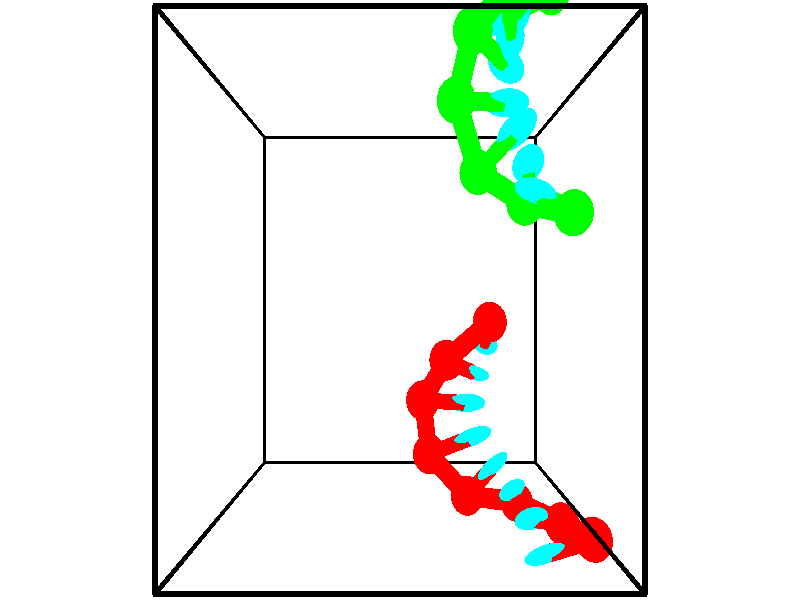 // switches for output
#declare DRAW_BASES = 1; // possible values are 0, 1; only relevant for DNA ribbons
#declare DRAW_BASES_TYPE = 3; // possible values are 1, 2, 3; only relevant for DNA ribbons
#declare DRAW_FOG = 0; // set to 1 to enable fog

#include "colors.inc"

#include "transforms.inc"
background { rgb <1, 1, 1>}

#default {
   normal{
       ripples 0.25
       frequency 0.20
       turbulence 0.2
       lambda 5
   }
	finish {
		phong 0.1
		phong_size 40.
	}
}

// original window dimensions: 1024x640


// camera settings

camera {
	sky <-0, 1, 0>
	up <-0, 1, 0>
	right 1.6 * <1, 0, 0>
	location <2.5, 2.5, 11.1562>
	look_at <2.5, 2.5, 2.5>
	direction <0, 0, -8.6562>
	angle 67.0682
}


# declare cpy_camera_pos = <2.5, 2.5, 11.1562>;
# if (DRAW_FOG = 1)
fog {
	fog_type 2
	up vnormalize(cpy_camera_pos)
	color rgbt<1,1,1,0.3>
	distance 1e-5
	fog_alt 3e-3
	fog_offset 4
}
# end


// LIGHTS

# declare lum = 6;
global_settings {
	ambient_light rgb lum * <0.05, 0.05, 0.05>
	max_trace_level 15
}# declare cpy_direct_light_amount = 0.25;
light_source
{	1000 * <-1, -1, 1>,
	rgb lum * cpy_direct_light_amount
	parallel
}

light_source
{	1000 * <1, 1, -1>,
	rgb lum * cpy_direct_light_amount
	parallel
}

// strand 0

// nucleotide -1

// particle -1
sphere {
	<3.825859, 2.227355, 2.225592> 0.250000
	pigment { color rgbt <1,0,0,0> }
	no_shadow
}
cylinder {
	<3.836720, 2.051264, 1.866602>,  <3.843236, 1.945609, 1.651208>, 0.100000
	pigment { color rgbt <1,0,0,0> }
	no_shadow
}
cylinder {
	<3.836720, 2.051264, 1.866602>,  <3.825859, 2.227355, 2.225592>, 0.100000
	pigment { color rgbt <1,0,0,0> }
	no_shadow
}

// particle -1
sphere {
	<3.836720, 2.051264, 1.866602> 0.100000
	pigment { color rgbt <1,0,0,0> }
	no_shadow
}
sphere {
	0, 1
	scale<0.080000,0.200000,0.300000>
	matrix <-0.284199, -0.864158, 0.415286,
		-0.958381, 0.243787, -0.148575,
		0.027151, -0.440227, -0.897476,
		3.844865, 1.919196, 1.597359>
	pigment { color rgbt <0,1,1,0> }
	no_shadow
}
cylinder {
	<3.183187, 1.762787, 2.273795>,  <3.825859, 2.227355, 2.225592>, 0.130000
	pigment { color rgbt <1,0,0,0> }
	no_shadow
}

// nucleotide -1

// particle -1
sphere {
	<3.183187, 1.762787, 2.273795> 0.250000
	pigment { color rgbt <1,0,0,0> }
	no_shadow
}
cylinder {
	<3.447300, 1.645031, 1.997430>,  <3.605768, 1.574377, 1.831611>, 0.100000
	pigment { color rgbt <1,0,0,0> }
	no_shadow
}
cylinder {
	<3.447300, 1.645031, 1.997430>,  <3.183187, 1.762787, 2.273795>, 0.100000
	pigment { color rgbt <1,0,0,0> }
	no_shadow
}

// particle -1
sphere {
	<3.447300, 1.645031, 1.997430> 0.100000
	pigment { color rgbt <1,0,0,0> }
	no_shadow
}
sphere {
	0, 1
	scale<0.080000,0.200000,0.300000>
	matrix <-0.126352, -0.950402, 0.284204,
		-0.740312, -0.100357, -0.664731,
		0.660283, -0.294390, -0.690913,
		3.645385, 1.556714, 1.790156>
	pigment { color rgbt <0,1,1,0> }
	no_shadow
}
cylinder {
	<2.843286, 1.233157, 2.013048>,  <3.183187, 1.762787, 2.273795>, 0.130000
	pigment { color rgbt <1,0,0,0> }
	no_shadow
}

// nucleotide -1

// particle -1
sphere {
	<2.843286, 1.233157, 2.013048> 0.250000
	pigment { color rgbt <1,0,0,0> }
	no_shadow
}
cylinder {
	<3.232796, 1.202271, 1.927443>,  <3.466501, 1.183738, 1.876079>, 0.100000
	pigment { color rgbt <1,0,0,0> }
	no_shadow
}
cylinder {
	<3.232796, 1.202271, 1.927443>,  <2.843286, 1.233157, 2.013048>, 0.100000
	pigment { color rgbt <1,0,0,0> }
	no_shadow
}

// particle -1
sphere {
	<3.232796, 1.202271, 1.927443> 0.100000
	pigment { color rgbt <1,0,0,0> }
	no_shadow
}
sphere {
	0, 1
	scale<0.080000,0.200000,0.300000>
	matrix <0.060486, -0.818933, 0.570693,
		-0.219329, -0.568671, -0.792785,
		0.973774, -0.077217, -0.214013,
		3.524928, 1.179105, 1.863239>
	pigment { color rgbt <0,1,1,0> }
	no_shadow
}
cylinder {
	<2.948625, 0.529908, 1.893149>,  <2.843286, 1.233157, 2.013048>, 0.130000
	pigment { color rgbt <1,0,0,0> }
	no_shadow
}

// nucleotide -1

// particle -1
sphere {
	<2.948625, 0.529908, 1.893149> 0.250000
	pigment { color rgbt <1,0,0,0> }
	no_shadow
}
cylinder {
	<3.317886, 0.666622, 1.963540>,  <3.539443, 0.748651, 2.005775>, 0.100000
	pigment { color rgbt <1,0,0,0> }
	no_shadow
}
cylinder {
	<3.317886, 0.666622, 1.963540>,  <2.948625, 0.529908, 1.893149>, 0.100000
	pigment { color rgbt <1,0,0,0> }
	no_shadow
}

// particle -1
sphere {
	<3.317886, 0.666622, 1.963540> 0.100000
	pigment { color rgbt <1,0,0,0> }
	no_shadow
}
sphere {
	0, 1
	scale<0.080000,0.200000,0.300000>
	matrix <0.177315, -0.784730, 0.593935,
		0.341095, -0.517090, -0.785030,
		0.923154, 0.341786, 0.175979,
		3.594833, 0.769158, 2.016334>
	pigment { color rgbt <0,1,1,0> }
	no_shadow
}
cylinder {
	<3.539030, -0.028102, 1.791956>,  <2.948625, 0.529908, 1.893149>, 0.130000
	pigment { color rgbt <1,0,0,0> }
	no_shadow
}

// nucleotide -1

// particle -1
sphere {
	<3.539030, -0.028102, 1.791956> 0.250000
	pigment { color rgbt <1,0,0,0> }
	no_shadow
}
cylinder {
	<3.731819, 0.238783, 2.019122>,  <3.847493, 0.398914, 2.155422>, 0.100000
	pigment { color rgbt <1,0,0,0> }
	no_shadow
}
cylinder {
	<3.731819, 0.238783, 2.019122>,  <3.539030, -0.028102, 1.791956>, 0.100000
	pigment { color rgbt <1,0,0,0> }
	no_shadow
}

// particle -1
sphere {
	<3.731819, 0.238783, 2.019122> 0.100000
	pigment { color rgbt <1,0,0,0> }
	no_shadow
}
sphere {
	0, 1
	scale<0.080000,0.200000,0.300000>
	matrix <0.450065, -0.744649, 0.492889,
		0.751760, 0.018040, -0.659191,
		0.481974, 0.667213, 0.567916,
		3.876411, 0.438947, 2.189497>
	pigment { color rgbt <0,1,1,0> }
	no_shadow
}
cylinder {
	<4.312717, -0.118820, 1.760808>,  <3.539030, -0.028102, 1.791956>, 0.130000
	pigment { color rgbt <1,0,0,0> }
	no_shadow
}

// nucleotide -1

// particle -1
sphere {
	<4.312717, -0.118820, 1.760808> 0.250000
	pigment { color rgbt <1,0,0,0> }
	no_shadow
}
cylinder {
	<4.209785, 0.058487, 2.104272>,  <4.148026, 0.164871, 2.310350>, 0.100000
	pigment { color rgbt <1,0,0,0> }
	no_shadow
}
cylinder {
	<4.209785, 0.058487, 2.104272>,  <4.312717, -0.118820, 1.760808>, 0.100000
	pigment { color rgbt <1,0,0,0> }
	no_shadow
}

// particle -1
sphere {
	<4.209785, 0.058487, 2.104272> 0.100000
	pigment { color rgbt <1,0,0,0> }
	no_shadow
}
sphere {
	0, 1
	scale<0.080000,0.200000,0.300000>
	matrix <0.385397, -0.767776, 0.511848,
		0.886144, 0.462638, 0.026737,
		-0.257328, 0.443267, 0.858660,
		4.132587, 0.191467, 2.361870>
	pigment { color rgbt <0,1,1,0> }
	no_shadow
}
cylinder {
	<4.890248, -0.249132, 2.243558>,  <4.312717, -0.118820, 1.760808>, 0.130000
	pigment { color rgbt <1,0,0,0> }
	no_shadow
}

// nucleotide -1

// particle -1
sphere {
	<4.890248, -0.249132, 2.243558> 0.250000
	pigment { color rgbt <1,0,0,0> }
	no_shadow
}
cylinder {
	<4.583515, -0.145735, 2.478556>,  <4.399476, -0.083697, 2.619555>, 0.100000
	pigment { color rgbt <1,0,0,0> }
	no_shadow
}
cylinder {
	<4.583515, -0.145735, 2.478556>,  <4.890248, -0.249132, 2.243558>, 0.100000
	pigment { color rgbt <1,0,0,0> }
	no_shadow
}

// particle -1
sphere {
	<4.583515, -0.145735, 2.478556> 0.100000
	pigment { color rgbt <1,0,0,0> }
	no_shadow
}
sphere {
	0, 1
	scale<0.080000,0.200000,0.300000>
	matrix <0.302735, -0.661446, 0.686178,
		0.565968, 0.704039, 0.428963,
		-0.766832, 0.258492, 0.587495,
		4.353466, -0.068187, 2.654804>
	pigment { color rgbt <0,1,1,0> }
	no_shadow
}
cylinder {
	<5.165502, -0.246738, 2.851780>,  <4.890248, -0.249132, 2.243558>, 0.130000
	pigment { color rgbt <1,0,0,0> }
	no_shadow
}

// nucleotide -1

// particle -1
sphere {
	<5.165502, -0.246738, 2.851780> 0.250000
	pigment { color rgbt <1,0,0,0> }
	no_shadow
}
cylinder {
	<4.776314, -0.329252, 2.893304>,  <4.542801, -0.378761, 2.918218>, 0.100000
	pigment { color rgbt <1,0,0,0> }
	no_shadow
}
cylinder {
	<4.776314, -0.329252, 2.893304>,  <5.165502, -0.246738, 2.851780>, 0.100000
	pigment { color rgbt <1,0,0,0> }
	no_shadow
}

// particle -1
sphere {
	<4.776314, -0.329252, 2.893304> 0.100000
	pigment { color rgbt <1,0,0,0> }
	no_shadow
}
sphere {
	0, 1
	scale<0.080000,0.200000,0.300000>
	matrix <0.223766, -0.731038, 0.644603,
		-0.057083, 0.650408, 0.757437,
		-0.972970, -0.206285, 0.103809,
		4.484423, -0.391138, 2.924447>
	pigment { color rgbt <0,1,1,0> }
	no_shadow
}
// strand 1

// nucleotide -1

// particle -1
sphere {
	<4.733831, 3.435398, 3.389697> 0.250000
	pigment { color rgbt <0,1,0,0> }
	no_shadow
}
cylinder {
	<4.408409, 3.536757, 3.599045>,  <4.213156, 3.597573, 3.724653>, 0.100000
	pigment { color rgbt <0,1,0,0> }
	no_shadow
}
cylinder {
	<4.408409, 3.536757, 3.599045>,  <4.733831, 3.435398, 3.389697>, 0.100000
	pigment { color rgbt <0,1,0,0> }
	no_shadow
}

// particle -1
sphere {
	<4.408409, 3.536757, 3.599045> 0.100000
	pigment { color rgbt <0,1,0,0> }
	no_shadow
}
sphere {
	0, 1
	scale<0.080000,0.200000,0.300000>
	matrix <0.103091, 0.948650, -0.299057,
		-0.572275, -0.189345, -0.797904,
		-0.813556, 0.253399, 0.523369,
		4.164342, 3.612777, 3.756055>
	pigment { color rgbt <0,1,1,0> }
	no_shadow
}
cylinder {
	<4.199843, 3.593570, 2.950773>,  <4.733831, 3.435398, 3.389697>, 0.130000
	pigment { color rgbt <0,1,0,0> }
	no_shadow
}

// nucleotide -1

// particle -1
sphere {
	<4.199843, 3.593570, 2.950773> 0.250000
	pigment { color rgbt <0,1,0,0> }
	no_shadow
}
cylinder {
	<4.150345, 3.783210, 3.299465>,  <4.120646, 3.896994, 3.508681>, 0.100000
	pigment { color rgbt <0,1,0,0> }
	no_shadow
}
cylinder {
	<4.150345, 3.783210, 3.299465>,  <4.199843, 3.593570, 2.950773>, 0.100000
	pigment { color rgbt <0,1,0,0> }
	no_shadow
}

// particle -1
sphere {
	<4.150345, 3.783210, 3.299465> 0.100000
	pigment { color rgbt <0,1,0,0> }
	no_shadow
}
sphere {
	0, 1
	scale<0.080000,0.200000,0.300000>
	matrix <-0.111015, 0.866355, -0.486935,
		-0.986085, -0.157031, -0.054576,
		-0.123746, 0.474100, 0.871732,
		4.113221, 3.925440, 3.560985>
	pigment { color rgbt <0,1,1,0> }
	no_shadow
}
cylinder {
	<3.553547, 3.932370, 3.012354>,  <4.199843, 3.593570, 2.950773>, 0.130000
	pigment { color rgbt <0,1,0,0> }
	no_shadow
}

// nucleotide -1

// particle -1
sphere {
	<3.553547, 3.932370, 3.012354> 0.250000
	pigment { color rgbt <0,1,0,0> }
	no_shadow
}
cylinder {
	<3.810616, 4.158579, 3.219103>,  <3.964857, 4.294304, 3.343152>, 0.100000
	pigment { color rgbt <0,1,0,0> }
	no_shadow
}
cylinder {
	<3.810616, 4.158579, 3.219103>,  <3.553547, 3.932370, 3.012354>, 0.100000
	pigment { color rgbt <0,1,0,0> }
	no_shadow
}

// particle -1
sphere {
	<3.810616, 4.158579, 3.219103> 0.100000
	pigment { color rgbt <0,1,0,0> }
	no_shadow
}
sphere {
	0, 1
	scale<0.080000,0.200000,0.300000>
	matrix <-0.136468, 0.748354, -0.649109,
		-0.753890, 0.346627, 0.558122,
		0.642672, 0.565522, 0.516873,
		4.003417, 4.328236, 3.374165>
	pigment { color rgbt <0,1,1,0> }
	no_shadow
}
cylinder {
	<3.229997, 4.665458, 3.307144>,  <3.553547, 3.932370, 3.012354>, 0.130000
	pigment { color rgbt <0,1,0,0> }
	no_shadow
}

// nucleotide -1

// particle -1
sphere {
	<3.229997, 4.665458, 3.307144> 0.250000
	pigment { color rgbt <0,1,0,0> }
	no_shadow
}
cylinder {
	<3.622337, 4.668835, 3.229315>,  <3.857742, 4.670862, 3.182617>, 0.100000
	pigment { color rgbt <0,1,0,0> }
	no_shadow
}
cylinder {
	<3.622337, 4.668835, 3.229315>,  <3.229997, 4.665458, 3.307144>, 0.100000
	pigment { color rgbt <0,1,0,0> }
	no_shadow
}

// particle -1
sphere {
	<3.622337, 4.668835, 3.229315> 0.100000
	pigment { color rgbt <0,1,0,0> }
	no_shadow
}
sphere {
	0, 1
	scale<0.080000,0.200000,0.300000>
	matrix <-0.106267, 0.860434, -0.498359,
		0.163209, 0.509493, 0.844855,
		0.980852, 0.008444, -0.194572,
		3.916593, 4.671368, 3.170943>
	pigment { color rgbt <0,1,1,0> }
	no_shadow
}
cylinder {
	<3.423717, 5.354049, 3.492863>,  <3.229997, 4.665458, 3.307144>, 0.130000
	pigment { color rgbt <0,1,0,0> }
	no_shadow
}

// nucleotide -1

// particle -1
sphere {
	<3.423717, 5.354049, 3.492863> 0.250000
	pigment { color rgbt <0,1,0,0> }
	no_shadow
}
cylinder {
	<3.710579, 5.217849, 3.249636>,  <3.882696, 5.136128, 3.103699>, 0.100000
	pigment { color rgbt <0,1,0,0> }
	no_shadow
}
cylinder {
	<3.710579, 5.217849, 3.249636>,  <3.423717, 5.354049, 3.492863>, 0.100000
	pigment { color rgbt <0,1,0,0> }
	no_shadow
}

// particle -1
sphere {
	<3.710579, 5.217849, 3.249636> 0.100000
	pigment { color rgbt <0,1,0,0> }
	no_shadow
}
sphere {
	0, 1
	scale<0.080000,0.200000,0.300000>
	matrix <-0.014784, 0.864887, -0.501748,
		0.696757, 0.368821, 0.615224,
		0.717155, -0.340501, -0.608069,
		3.925725, 5.115698, 3.067215>
	pigment { color rgbt <0,1,1,0> }
	no_shadow
}
cylinder {
	<3.906696, 5.857413, 3.431771>,  <3.423717, 5.354049, 3.492863>, 0.130000
	pigment { color rgbt <0,1,0,0> }
	no_shadow
}

// nucleotide -1

// particle -1
sphere {
	<3.906696, 5.857413, 3.431771> 0.250000
	pigment { color rgbt <0,1,0,0> }
	no_shadow
}
cylinder {
	<3.968864, 5.648093, 3.096628>,  <4.006166, 5.522501, 2.895543>, 0.100000
	pigment { color rgbt <0,1,0,0> }
	no_shadow
}
cylinder {
	<3.968864, 5.648093, 3.096628>,  <3.906696, 5.857413, 3.431771>, 0.100000
	pigment { color rgbt <0,1,0,0> }
	no_shadow
}

// particle -1
sphere {
	<3.968864, 5.648093, 3.096628> 0.100000
	pigment { color rgbt <0,1,0,0> }
	no_shadow
}
sphere {
	0, 1
	scale<0.080000,0.200000,0.300000>
	matrix <-0.131468, 0.829661, -0.542568,
		0.979061, 0.194477, 0.060149,
		0.155420, -0.523299, -0.837856,
		4.015491, 5.491104, 2.845271>
	pigment { color rgbt <0,1,1,0> }
	no_shadow
}
cylinder {
	<4.459374, 6.242083, 3.030040>,  <3.906696, 5.857413, 3.431771>, 0.130000
	pigment { color rgbt <0,1,0,0> }
	no_shadow
}

// nucleotide -1

// particle -1
sphere {
	<4.459374, 6.242083, 3.030040> 0.250000
	pigment { color rgbt <0,1,0,0> }
	no_shadow
}
cylinder {
	<4.256256, 6.000203, 2.784607>,  <4.134386, 5.855075, 2.637347>, 0.100000
	pigment { color rgbt <0,1,0,0> }
	no_shadow
}
cylinder {
	<4.256256, 6.000203, 2.784607>,  <4.459374, 6.242083, 3.030040>, 0.100000
	pigment { color rgbt <0,1,0,0> }
	no_shadow
}

// particle -1
sphere {
	<4.256256, 6.000203, 2.784607> 0.100000
	pigment { color rgbt <0,1,0,0> }
	no_shadow
}
sphere {
	0, 1
	scale<0.080000,0.200000,0.300000>
	matrix <0.100142, 0.665981, -0.739216,
		0.855638, -0.436815, -0.277626,
		-0.507794, -0.604700, -0.613583,
		4.103918, 5.818793, 2.600532>
	pigment { color rgbt <0,1,1,0> }
	no_shadow
}
cylinder {
	<4.728100, 6.230097, 2.346374>,  <4.459374, 6.242083, 3.030040>, 0.130000
	pigment { color rgbt <0,1,0,0> }
	no_shadow
}

// nucleotide -1

// particle -1
sphere {
	<4.728100, 6.230097, 2.346374> 0.250000
	pigment { color rgbt <0,1,0,0> }
	no_shadow
}
cylinder {
	<4.367554, 6.095607, 2.237200>,  <4.151226, 6.014914, 2.171695>, 0.100000
	pigment { color rgbt <0,1,0,0> }
	no_shadow
}
cylinder {
	<4.367554, 6.095607, 2.237200>,  <4.728100, 6.230097, 2.346374>, 0.100000
	pigment { color rgbt <0,1,0,0> }
	no_shadow
}

// particle -1
sphere {
	<4.367554, 6.095607, 2.237200> 0.100000
	pigment { color rgbt <0,1,0,0> }
	no_shadow
}
sphere {
	0, 1
	scale<0.080000,0.200000,0.300000>
	matrix <-0.055965, 0.715400, -0.696470,
		0.429427, -0.612500, -0.663653,
		-0.901366, -0.336225, -0.272934,
		4.097144, 5.994740, 2.155319>
	pigment { color rgbt <0,1,1,0> }
	no_shadow
}
// box output
cylinder {
	<0.000000, 0.000000, 0.000000>,  <5.000000, 0.000000, 0.000000>, 0.025000
	pigment { color rgbt <0,0,0,0> }
	no_shadow
}
cylinder {
	<0.000000, 0.000000, 0.000000>,  <0.000000, 5.000000, 0.000000>, 0.025000
	pigment { color rgbt <0,0,0,0> }
	no_shadow
}
cylinder {
	<0.000000, 0.000000, 0.000000>,  <0.000000, 0.000000, 5.000000>, 0.025000
	pigment { color rgbt <0,0,0,0> }
	no_shadow
}
cylinder {
	<5.000000, 5.000000, 5.000000>,  <0.000000, 5.000000, 5.000000>, 0.025000
	pigment { color rgbt <0,0,0,0> }
	no_shadow
}
cylinder {
	<5.000000, 5.000000, 5.000000>,  <5.000000, 0.000000, 5.000000>, 0.025000
	pigment { color rgbt <0,0,0,0> }
	no_shadow
}
cylinder {
	<5.000000, 5.000000, 5.000000>,  <5.000000, 5.000000, 0.000000>, 0.025000
	pigment { color rgbt <0,0,0,0> }
	no_shadow
}
cylinder {
	<0.000000, 0.000000, 5.000000>,  <0.000000, 5.000000, 5.000000>, 0.025000
	pigment { color rgbt <0,0,0,0> }
	no_shadow
}
cylinder {
	<0.000000, 0.000000, 5.000000>,  <5.000000, 0.000000, 5.000000>, 0.025000
	pigment { color rgbt <0,0,0,0> }
	no_shadow
}
cylinder {
	<5.000000, 5.000000, 0.000000>,  <0.000000, 5.000000, 0.000000>, 0.025000
	pigment { color rgbt <0,0,0,0> }
	no_shadow
}
cylinder {
	<5.000000, 5.000000, 0.000000>,  <5.000000, 0.000000, 0.000000>, 0.025000
	pigment { color rgbt <0,0,0,0> }
	no_shadow
}
cylinder {
	<5.000000, 0.000000, 5.000000>,  <5.000000, 0.000000, 0.000000>, 0.025000
	pigment { color rgbt <0,0,0,0> }
	no_shadow
}
cylinder {
	<0.000000, 5.000000, 0.000000>,  <0.000000, 5.000000, 5.000000>, 0.025000
	pigment { color rgbt <0,0,0,0> }
	no_shadow
}
// end of box output
